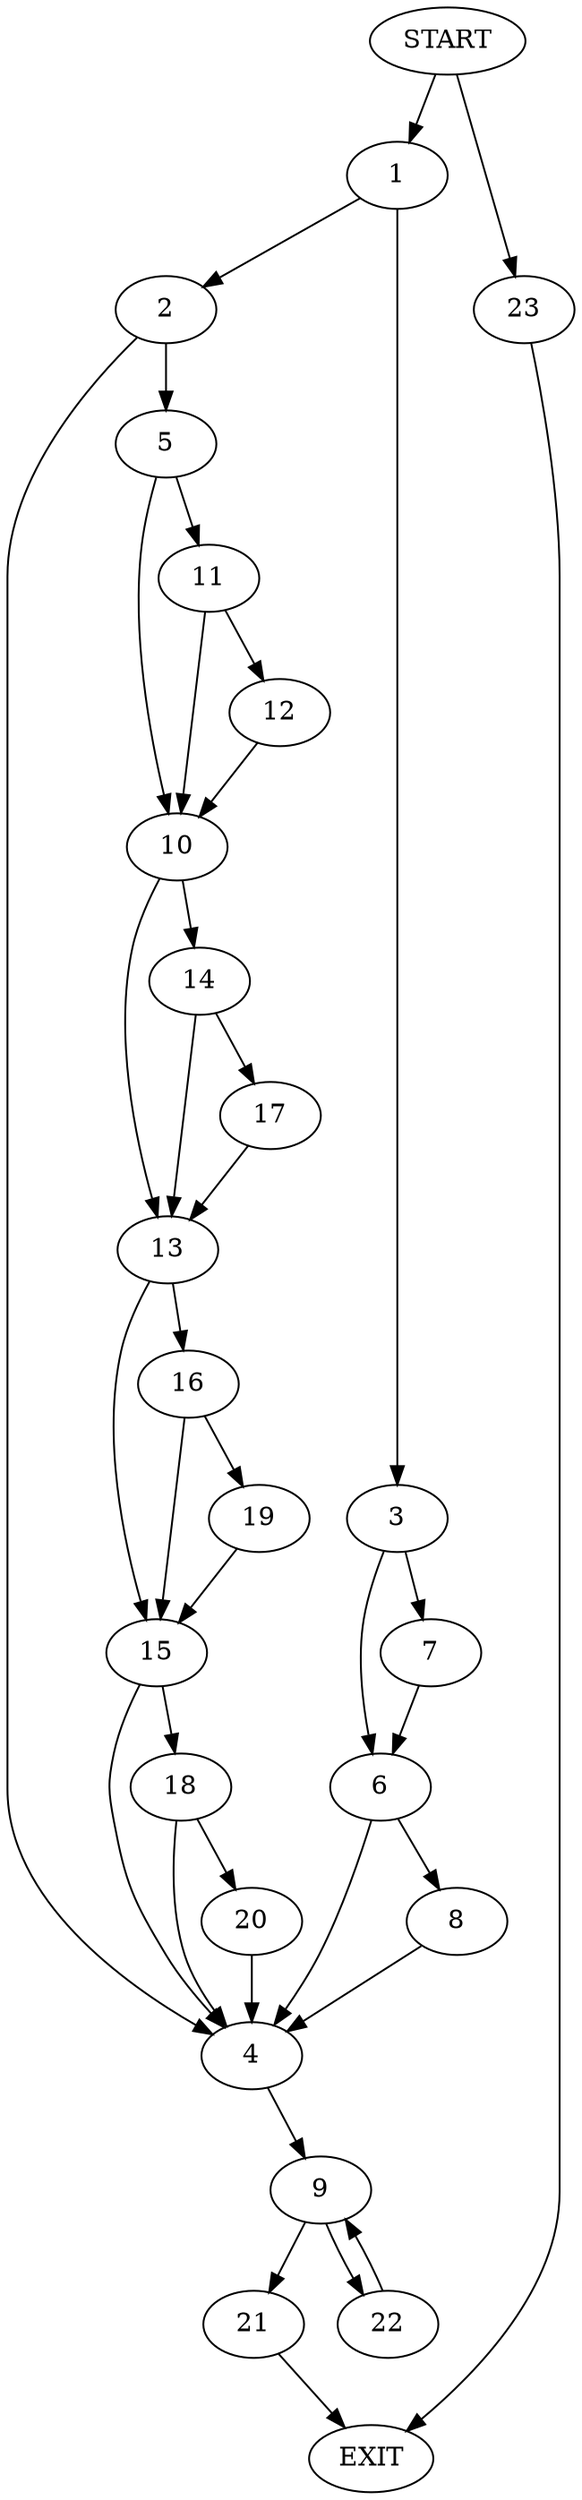 digraph {
0 [label="START"]
24 [label="EXIT"]
0 -> 1
1 -> 2
1 -> 3
2 -> 4
2 -> 5
3 -> 6
3 -> 7
6 -> 4
6 -> 8
7 -> 6
4 -> 9
8 -> 4
5 -> 10
5 -> 11
11 -> 10
11 -> 12
10 -> 13
10 -> 14
12 -> 10
13 -> 15
13 -> 16
14 -> 13
14 -> 17
17 -> 13
15 -> 4
15 -> 18
16 -> 15
16 -> 19
19 -> 15
18 -> 4
18 -> 20
20 -> 4
9 -> 21
9 -> 22
21 -> 24
22 -> 9
0 -> 23
23 -> 24
}
